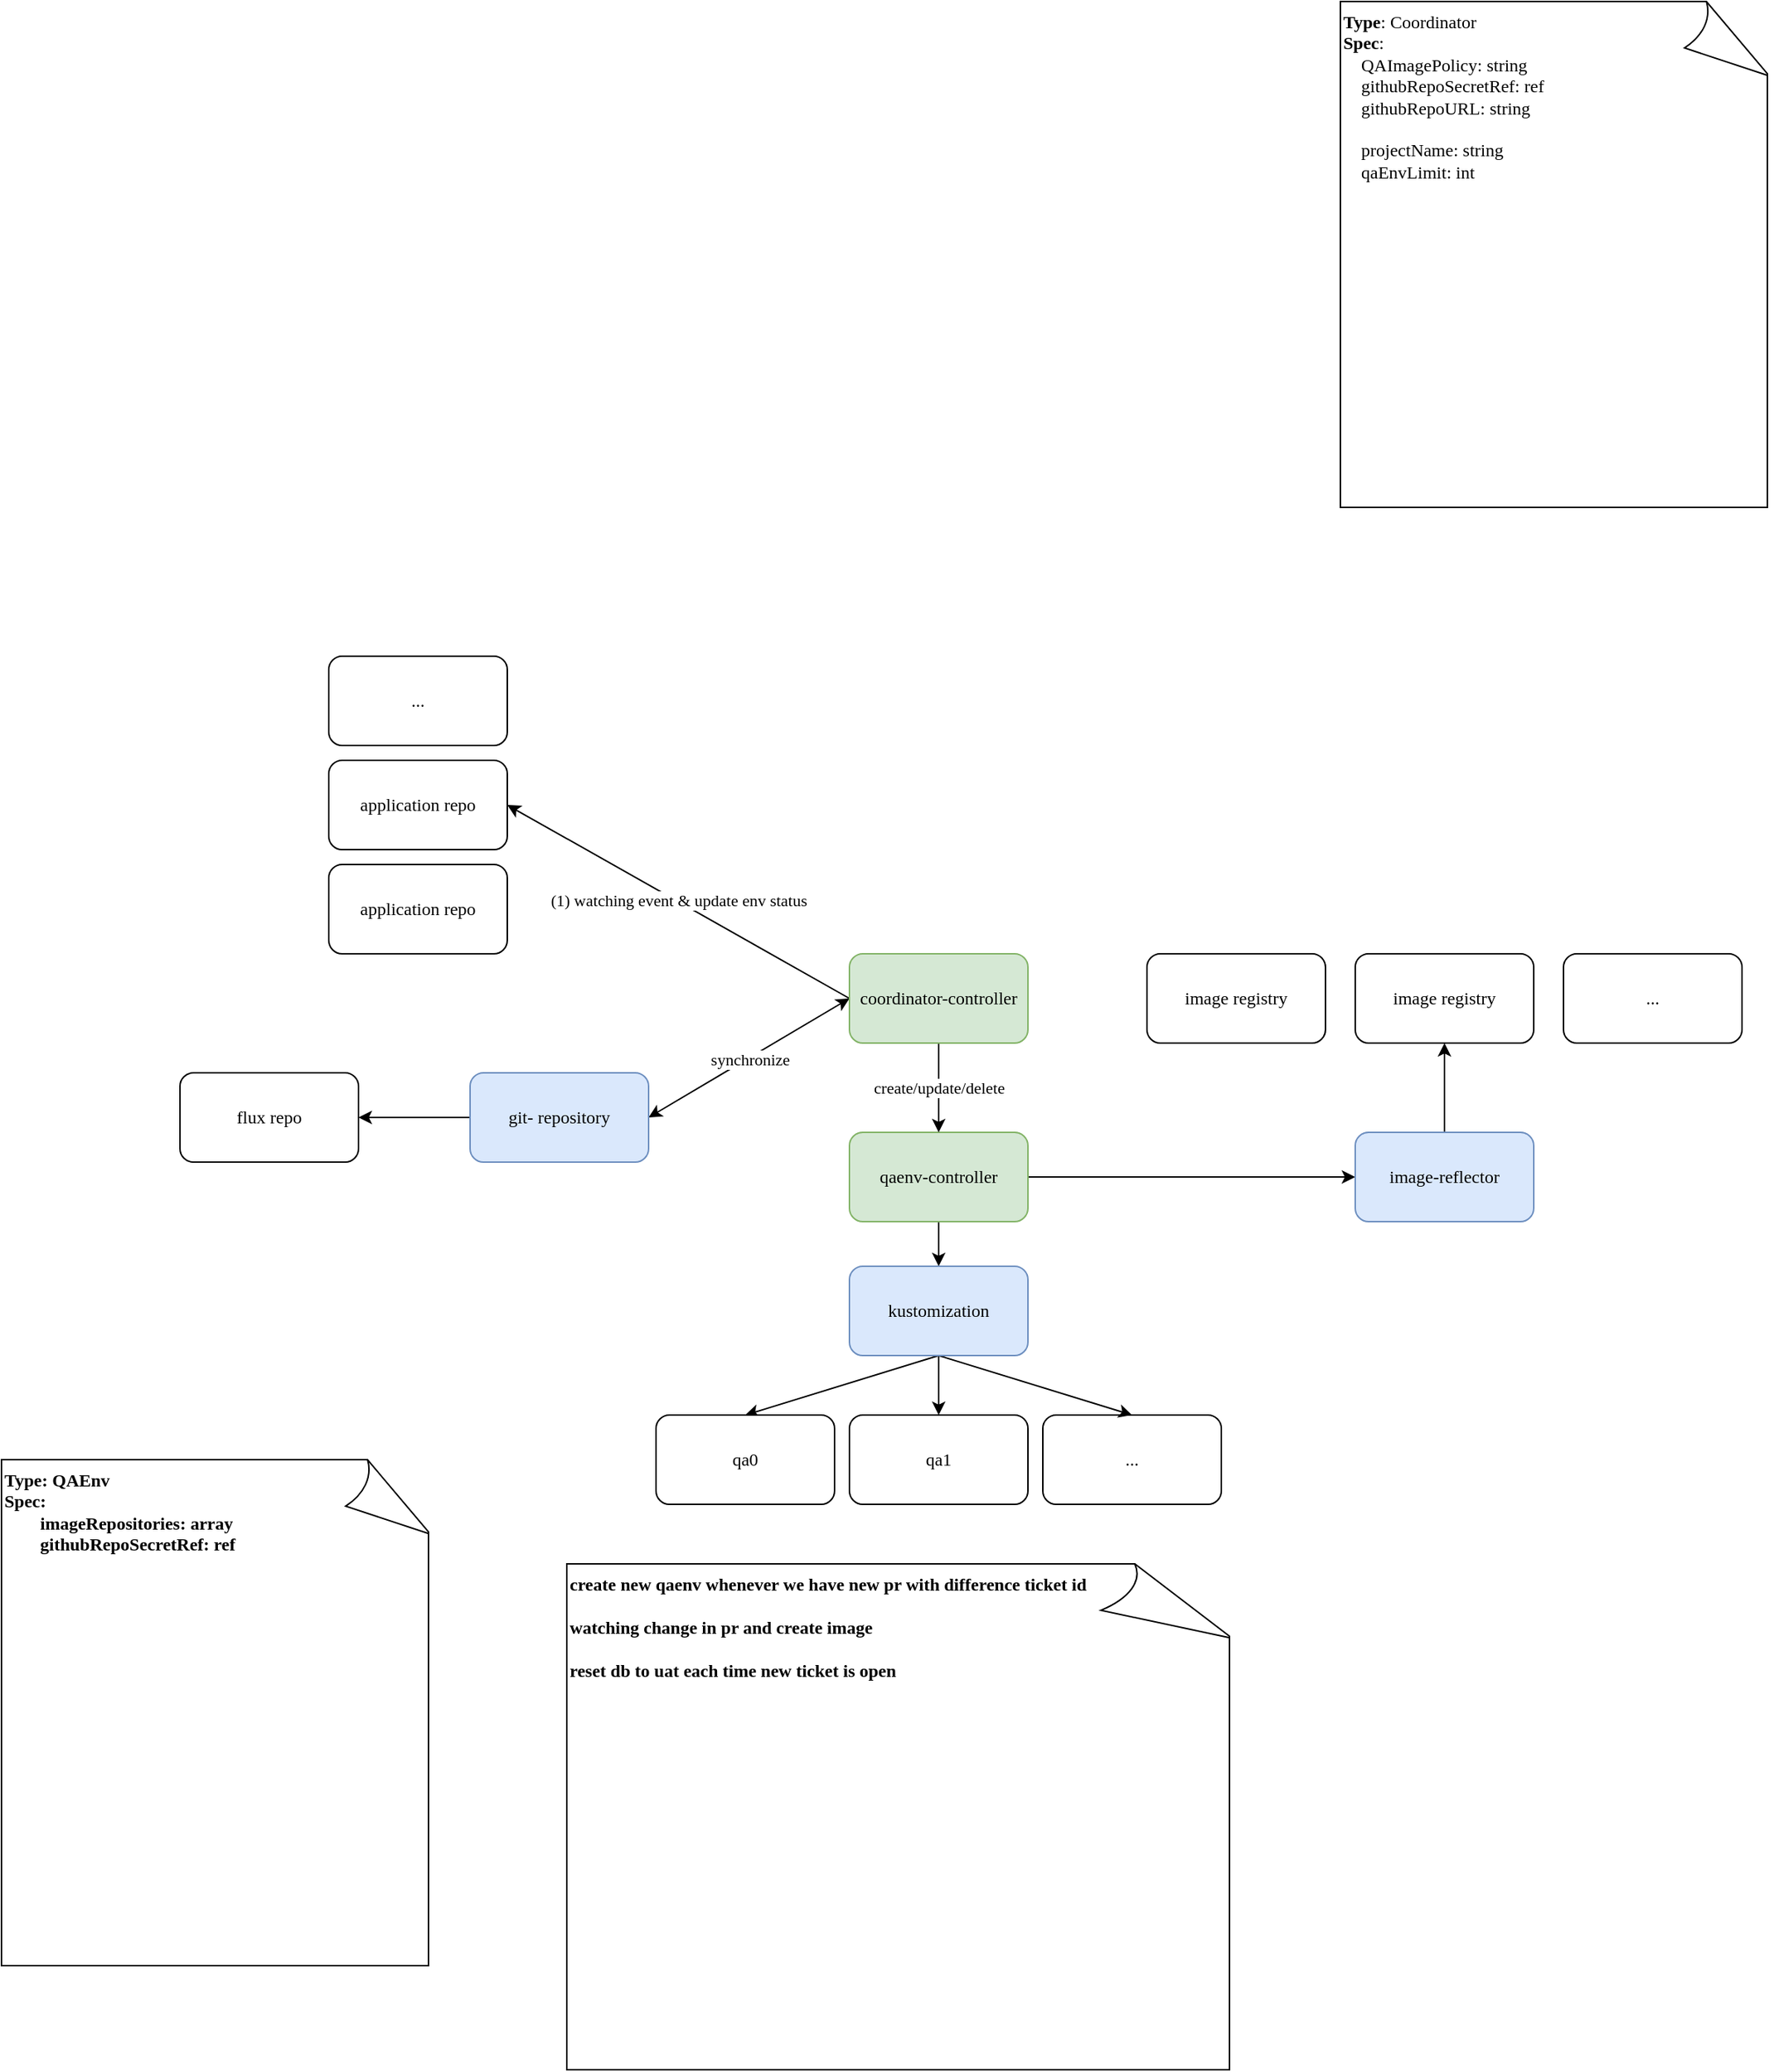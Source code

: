 <mxfile version="21.6.1" type="device">
  <diagram name="Page-1" id="bRJaaYgt9LoUnJo3XgJA">
    <mxGraphModel dx="2403" dy="2126" grid="1" gridSize="10" guides="1" tooltips="1" connect="1" arrows="1" fold="1" page="1" pageScale="1" pageWidth="850" pageHeight="1100" math="0" shadow="0">
      <root>
        <mxCell id="0" />
        <mxCell id="1" parent="0" />
        <mxCell id="MyCjg8jNjYNJ0jFQ8e_i-5" value="image registry" style="rounded=1;whiteSpace=wrap;html=1;fontFamily=Comic Sans MS;" parent="1" vertex="1">
          <mxGeometry x="760" y="400" width="120" height="60" as="geometry" />
        </mxCell>
        <mxCell id="1FVxKT_KeWVKLxRqhHUP-10" style="rounded=0;orthogonalLoop=1;jettySize=auto;html=1;entryX=0.5;entryY=0;entryDx=0;entryDy=0;exitX=0.5;exitY=1;exitDx=0;exitDy=0;fontFamily=Comic Sans MS;" parent="1" source="1FVxKT_KeWVKLxRqhHUP-17" target="1FVxKT_KeWVKLxRqhHUP-8" edge="1">
          <mxGeometry relative="1" as="geometry" />
        </mxCell>
        <mxCell id="1FVxKT_KeWVKLxRqhHUP-11" style="rounded=0;orthogonalLoop=1;jettySize=auto;html=1;exitX=0.5;exitY=1;exitDx=0;exitDy=0;entryX=0.5;entryY=0;entryDx=0;entryDy=0;fontFamily=Comic Sans MS;" parent="1" source="1FVxKT_KeWVKLxRqhHUP-17" target="1FVxKT_KeWVKLxRqhHUP-9" edge="1">
          <mxGeometry relative="1" as="geometry">
            <mxPoint x="640" y="715" as="targetPoint" />
          </mxGeometry>
        </mxCell>
        <mxCell id="1FVxKT_KeWVKLxRqhHUP-18" style="edgeStyle=orthogonalEdgeStyle;rounded=0;orthogonalLoop=1;jettySize=auto;html=1;entryX=0.5;entryY=0;entryDx=0;entryDy=0;fontFamily=Comic Sans MS;" parent="1" source="MyCjg8jNjYNJ0jFQ8e_i-13" target="1FVxKT_KeWVKLxRqhHUP-17" edge="1">
          <mxGeometry relative="1" as="geometry" />
        </mxCell>
        <mxCell id="lH3qMP7hi96gwV7RrOK0-1" style="edgeStyle=orthogonalEdgeStyle;rounded=0;orthogonalLoop=1;jettySize=auto;html=1;entryX=0;entryY=0.5;entryDx=0;entryDy=0;" parent="1" source="MyCjg8jNjYNJ0jFQ8e_i-13" target="1FVxKT_KeWVKLxRqhHUP-3" edge="1">
          <mxGeometry relative="1" as="geometry" />
        </mxCell>
        <mxCell id="MyCjg8jNjYNJ0jFQ8e_i-13" value="qaenv-controller" style="rounded=1;whiteSpace=wrap;html=1;fontFamily=Comic Sans MS;fillColor=#d5e8d4;strokeColor=#82b366;" parent="1" vertex="1">
          <mxGeometry x="560" y="520" width="120" height="60" as="geometry" />
        </mxCell>
        <mxCell id="1FVxKT_KeWVKLxRqhHUP-1" value="application repo" style="rounded=1;whiteSpace=wrap;html=1;fontFamily=Comic Sans MS;" parent="1" vertex="1">
          <mxGeometry x="210" y="340" width="120" height="60" as="geometry" />
        </mxCell>
        <mxCell id="1FVxKT_KeWVKLxRqhHUP-2" value="flux repo" style="rounded=1;whiteSpace=wrap;html=1;fontFamily=Comic Sans MS;" parent="1" vertex="1">
          <mxGeometry x="110" y="480" width="120" height="60" as="geometry" />
        </mxCell>
        <mxCell id="Y9SOZPqc_NS9b9A4EtHp-6" style="edgeStyle=orthogonalEdgeStyle;rounded=0;orthogonalLoop=1;jettySize=auto;html=1;entryX=0.5;entryY=1;entryDx=0;entryDy=0;" parent="1" source="1FVxKT_KeWVKLxRqhHUP-3" target="Y9SOZPqc_NS9b9A4EtHp-3" edge="1">
          <mxGeometry relative="1" as="geometry" />
        </mxCell>
        <mxCell id="1FVxKT_KeWVKLxRqhHUP-3" value="image-reflector" style="rounded=1;whiteSpace=wrap;html=1;fontFamily=Comic Sans MS;fillColor=#dae8fc;strokeColor=#6c8ebf;" parent="1" vertex="1">
          <mxGeometry x="900" y="520" width="120" height="60" as="geometry" />
        </mxCell>
        <mxCell id="1FVxKT_KeWVKLxRqhHUP-7" value="create/update/delete" style="edgeStyle=orthogonalEdgeStyle;rounded=0;orthogonalLoop=1;jettySize=auto;html=1;fontFamily=Comic Sans MS;" parent="1" source="1FVxKT_KeWVKLxRqhHUP-4" target="MyCjg8jNjYNJ0jFQ8e_i-13" edge="1">
          <mxGeometry relative="1" as="geometry" />
        </mxCell>
        <mxCell id="1FVxKT_KeWVKLxRqhHUP-13" style="rounded=0;orthogonalLoop=1;jettySize=auto;html=1;entryX=1;entryY=0.5;entryDx=0;entryDy=0;exitX=0;exitY=0.5;exitDx=0;exitDy=0;fontFamily=Comic Sans MS;" parent="1" source="1FVxKT_KeWVKLxRqhHUP-4" target="Y9SOZPqc_NS9b9A4EtHp-1" edge="1">
          <mxGeometry relative="1" as="geometry" />
        </mxCell>
        <mxCell id="1FVxKT_KeWVKLxRqhHUP-14" value="(1) watching event &amp;amp; update env status" style="edgeLabel;html=1;align=center;verticalAlign=middle;resizable=0;points=[];fontFamily=Comic Sans MS;" parent="1FVxKT_KeWVKLxRqhHUP-13" vertex="1" connectable="0">
          <mxGeometry x="0.007" y="-1" relative="1" as="geometry">
            <mxPoint as="offset" />
          </mxGeometry>
        </mxCell>
        <mxCell id="1FVxKT_KeWVKLxRqhHUP-15" style="rounded=0;orthogonalLoop=1;jettySize=auto;html=1;entryX=1;entryY=0.5;entryDx=0;entryDy=0;exitX=0;exitY=0.5;exitDx=0;exitDy=0;startArrow=classic;startFill=1;fontFamily=Comic Sans MS;" parent="1" source="1FVxKT_KeWVKLxRqhHUP-4" target="1FVxKT_KeWVKLxRqhHUP-60" edge="1">
          <mxGeometry relative="1" as="geometry" />
        </mxCell>
        <mxCell id="1FVxKT_KeWVKLxRqhHUP-16" value="synchronize" style="edgeLabel;html=1;align=center;verticalAlign=middle;resizable=0;points=[];fontFamily=Comic Sans MS;" parent="1FVxKT_KeWVKLxRqhHUP-15" vertex="1" connectable="0">
          <mxGeometry x="0.002" y="1" relative="1" as="geometry">
            <mxPoint as="offset" />
          </mxGeometry>
        </mxCell>
        <mxCell id="1FVxKT_KeWVKLxRqhHUP-4" value="coordinator-controller" style="rounded=1;whiteSpace=wrap;html=1;fontFamily=Comic Sans MS;fillColor=#d5e8d4;strokeColor=#82b366;" parent="1" vertex="1">
          <mxGeometry x="560" y="400" width="120" height="60" as="geometry" />
        </mxCell>
        <mxCell id="1FVxKT_KeWVKLxRqhHUP-8" value="qa0" style="rounded=1;whiteSpace=wrap;html=1;fontFamily=Comic Sans MS;" parent="1" vertex="1">
          <mxGeometry x="430" y="710" width="120" height="60" as="geometry" />
        </mxCell>
        <mxCell id="1FVxKT_KeWVKLxRqhHUP-9" value="qa1" style="rounded=1;whiteSpace=wrap;html=1;fontFamily=Comic Sans MS;" parent="1" vertex="1">
          <mxGeometry x="560" y="710" width="120" height="60" as="geometry" />
        </mxCell>
        <mxCell id="1FVxKT_KeWVKLxRqhHUP-12" value="..." style="rounded=1;whiteSpace=wrap;html=1;fontFamily=Comic Sans MS;" parent="1" vertex="1">
          <mxGeometry x="690" y="710" width="120" height="60" as="geometry" />
        </mxCell>
        <mxCell id="1FVxKT_KeWVKLxRqhHUP-19" style="rounded=0;orthogonalLoop=1;jettySize=auto;html=1;entryX=0.5;entryY=0;entryDx=0;entryDy=0;exitX=0.5;exitY=1;exitDx=0;exitDy=0;fontFamily=Comic Sans MS;" parent="1" source="1FVxKT_KeWVKLxRqhHUP-17" target="1FVxKT_KeWVKLxRqhHUP-12" edge="1">
          <mxGeometry relative="1" as="geometry" />
        </mxCell>
        <mxCell id="1FVxKT_KeWVKLxRqhHUP-17" value="kustomization" style="rounded=1;whiteSpace=wrap;html=1;fontFamily=Comic Sans MS;fillColor=#dae8fc;strokeColor=#6c8ebf;" parent="1" vertex="1">
          <mxGeometry x="560" y="610" width="120" height="60" as="geometry" />
        </mxCell>
        <mxCell id="1FVxKT_KeWVKLxRqhHUP-46" value="&lt;b&gt;Type&lt;/b&gt;: Coordinator&lt;br&gt;&lt;b&gt;Spec&lt;/b&gt;:&lt;br&gt;&lt;span style=&quot;&quot;&gt;&lt;span style=&quot;white-space: pre;&quot;&gt;&amp;nbsp;&amp;nbsp;&amp;nbsp;&amp;nbsp;&lt;/span&gt;&lt;/span&gt;QAImagePolicy&lt;span style=&quot;background-color: initial;&quot;&gt;: string&lt;/span&gt;&lt;br&gt;&lt;span style=&quot;&quot;&gt;&lt;span style=&quot;white-space: pre;&quot;&gt;&amp;nbsp;&amp;nbsp;&amp;nbsp;&amp;nbsp;&lt;/span&gt;&lt;/span&gt;githubRepoSecretRef: ref&lt;br&gt;&lt;span style=&quot;&quot;&gt;&lt;span style=&quot;white-space: pre;&quot;&gt;&amp;nbsp;&amp;nbsp;&amp;nbsp;&amp;nbsp;&lt;/span&gt;&lt;/span&gt;githubRepoURL: string&lt;br&gt;&lt;br&gt;&lt;span style=&quot;&quot;&gt;&lt;span style=&quot;white-space: pre;&quot;&gt;&amp;nbsp;&amp;nbsp;&amp;nbsp;&amp;nbsp;&lt;/span&gt;&lt;/span&gt;projectName: string&lt;br&gt;&lt;span style=&quot;&quot;&gt;&lt;span style=&quot;white-space: pre;&quot;&gt;&amp;nbsp;&amp;nbsp;&amp;nbsp;&amp;nbsp;&lt;/span&gt;&lt;/span&gt;qaEnvLimit: int" style="whiteSpace=wrap;html=1;shape=mxgraph.basic.document;align=left;verticalAlign=top;fontFamily=Comic Sans MS;" parent="1" vertex="1">
          <mxGeometry x="890" y="-240" width="290" height="340" as="geometry" />
        </mxCell>
        <mxCell id="1FVxKT_KeWVKLxRqhHUP-49" value="Type: QAEnv&lt;br&gt;Spec:&lt;br&gt;&lt;span style=&quot;white-space: pre;&quot;&gt;&#x9;&lt;/span&gt;imageRepositories: array&lt;br&gt;&lt;span style=&quot;white-space: pre;&quot;&gt;&#x9;&lt;/span&gt;githubRepoSecretRef: ref&lt;br&gt;&lt;span style=&quot;white-space: pre;&quot;&gt;&#x9;&lt;/span&gt;" style="whiteSpace=wrap;html=1;shape=mxgraph.basic.document;align=left;verticalAlign=top;fontFamily=Comic Sans MS;fontStyle=1" parent="1" vertex="1">
          <mxGeometry x="-10" y="740" width="290" height="340" as="geometry" />
        </mxCell>
        <mxCell id="1FVxKT_KeWVKLxRqhHUP-61" style="edgeStyle=orthogonalEdgeStyle;rounded=0;orthogonalLoop=1;jettySize=auto;html=1;" parent="1" source="1FVxKT_KeWVKLxRqhHUP-60" target="1FVxKT_KeWVKLxRqhHUP-2" edge="1">
          <mxGeometry relative="1" as="geometry" />
        </mxCell>
        <mxCell id="1FVxKT_KeWVKLxRqhHUP-60" value="git- repository" style="rounded=1;whiteSpace=wrap;html=1;fontFamily=Comic Sans MS;fillColor=#dae8fc;strokeColor=#6c8ebf;" parent="1" vertex="1">
          <mxGeometry x="305" y="480" width="120" height="60" as="geometry" />
        </mxCell>
        <mxCell id="Y9SOZPqc_NS9b9A4EtHp-1" value="application repo" style="rounded=1;whiteSpace=wrap;html=1;fontFamily=Comic Sans MS;" parent="1" vertex="1">
          <mxGeometry x="210" y="270" width="120" height="60" as="geometry" />
        </mxCell>
        <mxCell id="Y9SOZPqc_NS9b9A4EtHp-2" value="...&lt;br&gt;" style="rounded=1;whiteSpace=wrap;html=1;fontFamily=Comic Sans MS;" parent="1" vertex="1">
          <mxGeometry x="210" y="200" width="120" height="60" as="geometry" />
        </mxCell>
        <mxCell id="Y9SOZPqc_NS9b9A4EtHp-3" value="image registry" style="rounded=1;whiteSpace=wrap;html=1;fontFamily=Comic Sans MS;" parent="1" vertex="1">
          <mxGeometry x="900" y="400" width="120" height="60" as="geometry" />
        </mxCell>
        <mxCell id="Y9SOZPqc_NS9b9A4EtHp-4" value="..." style="rounded=1;whiteSpace=wrap;html=1;fontFamily=Comic Sans MS;" parent="1" vertex="1">
          <mxGeometry x="1040" y="400" width="120" height="60" as="geometry" />
        </mxCell>
        <mxCell id="QcPWKedKcajq4ERRkdX0-3" value="create new qaenv whenever we have new pr with difference ticket id&lt;br&gt;&lt;br&gt;watching change in pr and create image&lt;br&gt;&lt;br&gt;reset db to uat each time new ticket is open" style="whiteSpace=wrap;html=1;shape=mxgraph.basic.document;align=left;verticalAlign=top;fontFamily=Comic Sans MS;fontStyle=1" vertex="1" parent="1">
          <mxGeometry x="370" y="810" width="450" height="340" as="geometry" />
        </mxCell>
      </root>
    </mxGraphModel>
  </diagram>
</mxfile>

